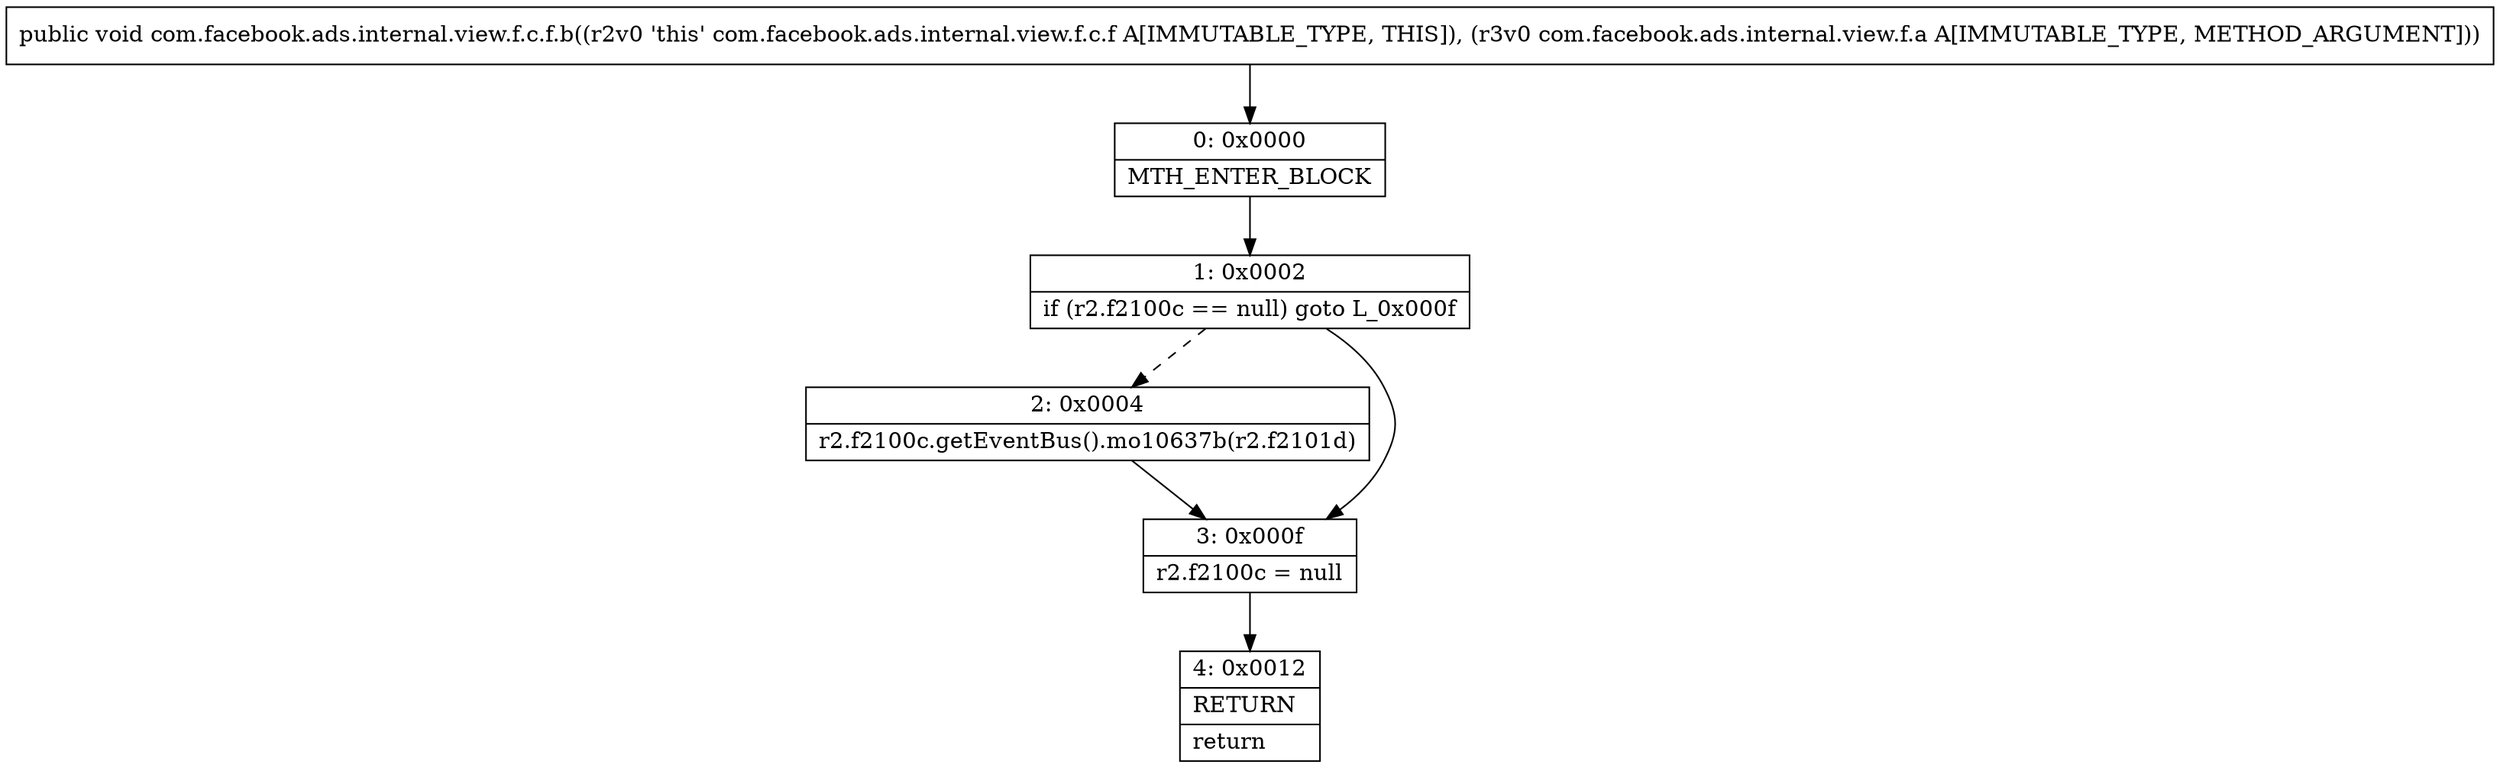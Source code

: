 digraph "CFG forcom.facebook.ads.internal.view.f.c.f.b(Lcom\/facebook\/ads\/internal\/view\/f\/a;)V" {
Node_0 [shape=record,label="{0\:\ 0x0000|MTH_ENTER_BLOCK\l}"];
Node_1 [shape=record,label="{1\:\ 0x0002|if (r2.f2100c == null) goto L_0x000f\l}"];
Node_2 [shape=record,label="{2\:\ 0x0004|r2.f2100c.getEventBus().mo10637b(r2.f2101d)\l}"];
Node_3 [shape=record,label="{3\:\ 0x000f|r2.f2100c = null\l}"];
Node_4 [shape=record,label="{4\:\ 0x0012|RETURN\l|return\l}"];
MethodNode[shape=record,label="{public void com.facebook.ads.internal.view.f.c.f.b((r2v0 'this' com.facebook.ads.internal.view.f.c.f A[IMMUTABLE_TYPE, THIS]), (r3v0 com.facebook.ads.internal.view.f.a A[IMMUTABLE_TYPE, METHOD_ARGUMENT])) }"];
MethodNode -> Node_0;
Node_0 -> Node_1;
Node_1 -> Node_2[style=dashed];
Node_1 -> Node_3;
Node_2 -> Node_3;
Node_3 -> Node_4;
}

